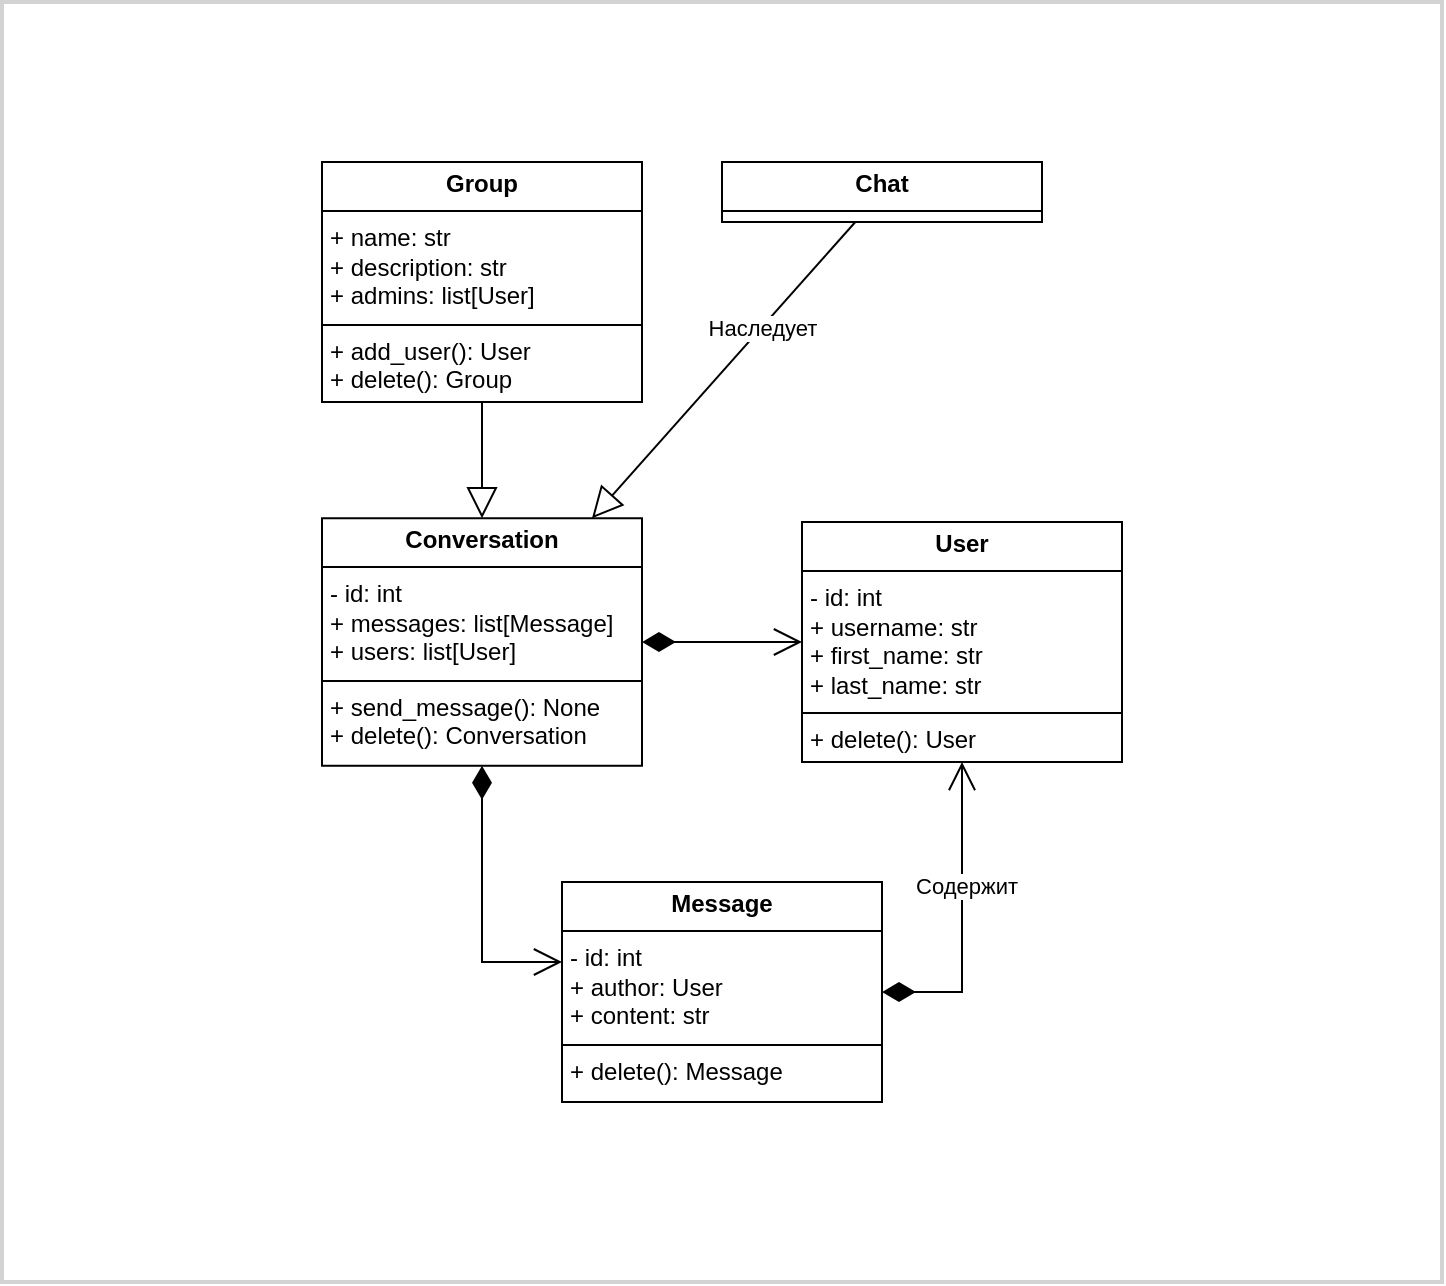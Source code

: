 <mxfile version="24.8.4">
  <diagram name="Page-1" id="c4acf3e9-155e-7222-9cf6-157b1a14988f">
    <mxGraphModel dx="1434" dy="1882" grid="1" gridSize="10" guides="1" tooltips="1" connect="1" arrows="1" fold="1" page="1" pageScale="1" pageWidth="850" pageHeight="1100" background="none" math="0" shadow="0">
      <root>
        <mxCell id="0" />
        <mxCell id="1" parent="0" />
        <mxCell id="ppViq6x7rqcGXQTuzldO-9" value="" style="rounded=0;whiteSpace=wrap;html=1;fillColor=none;strokeColor=#d3d3d3;strokeWidth=2;" parent="1" vertex="1">
          <mxGeometry x="80" width="720" height="640" as="geometry" />
        </mxCell>
        <mxCell id="5d2195bd80daf111-25" style="edgeStyle=orthogonalEdgeStyle;rounded=0;html=1;dashed=1;labelBackgroundColor=none;startFill=0;endArrow=open;endFill=0;endSize=10;fontFamily=Verdana;fontSize=10;" parent="1" edge="1">
          <mxGeometry relative="1" as="geometry">
            <Array as="points">
              <mxPoint x="370" y="340" />
              <mxPoint x="370" y="300" />
            </Array>
            <mxPoint x="450" y="300" as="targetPoint" />
          </mxGeometry>
        </mxCell>
        <mxCell id="iWjoNbeKPhP5Y6l3F3ZP-5" value="&lt;p style=&quot;margin:0px;margin-top:4px;text-align:center;&quot;&gt;&lt;b&gt;User&lt;/b&gt;&lt;/p&gt;&lt;hr size=&quot;1&quot; style=&quot;border-style:solid;&quot;&gt;&lt;p style=&quot;margin:0px;margin-left:4px;&quot;&gt;- id: int&lt;/p&gt;&lt;p style=&quot;margin:0px;margin-left:4px;&quot;&gt;+ username: str&lt;/p&gt;&lt;p style=&quot;margin:0px;margin-left:4px;&quot;&gt;+ first_name: str&lt;/p&gt;&lt;p style=&quot;margin:0px;margin-left:4px;&quot;&gt;+ last_name: str&lt;/p&gt;&lt;hr size=&quot;1&quot; style=&quot;border-style:solid;&quot;&gt;&lt;p style=&quot;margin:0px;margin-left:4px;&quot;&gt;+ delete(): User&lt;/p&gt;" style="verticalAlign=top;align=left;overflow=fill;html=1;whiteSpace=wrap;" parent="1" vertex="1">
          <mxGeometry x="480" y="260" width="160" height="120" as="geometry" />
        </mxCell>
        <mxCell id="iWjoNbeKPhP5Y6l3F3ZP-7" value="&lt;p style=&quot;margin:0px;margin-top:4px;text-align:center;&quot;&gt;&lt;b&gt;Message&lt;/b&gt;&lt;/p&gt;&lt;hr size=&quot;1&quot; style=&quot;border-style:solid;&quot;&gt;&lt;p style=&quot;margin:0px;margin-left:4px;&quot;&gt;- id: int&lt;/p&gt;&lt;p style=&quot;margin:0px;margin-left:4px;&quot;&gt;+ author: User&lt;/p&gt;&lt;p style=&quot;margin:0px;margin-left:4px;&quot;&gt;+ content: str&lt;/p&gt;&lt;hr size=&quot;1&quot; style=&quot;border-style:solid;&quot;&gt;&lt;p style=&quot;margin:0px;margin-left:4px;&quot;&gt;+ delete(): Message&lt;/p&gt;" style="verticalAlign=top;align=left;overflow=fill;html=1;whiteSpace=wrap;" parent="1" vertex="1">
          <mxGeometry x="360" y="440" width="160" height="110" as="geometry" />
        </mxCell>
        <mxCell id="iWjoNbeKPhP5Y6l3F3ZP-8" value="&lt;p style=&quot;margin:0px;margin-top:4px;text-align:center;&quot;&gt;&lt;b&gt;Chat&lt;/b&gt;&lt;/p&gt;&lt;hr size=&quot;1&quot; style=&quot;border-style:solid;&quot;&gt;&lt;p style=&quot;margin:0px;margin-left:4px;&quot;&gt;&lt;br&gt;&lt;/p&gt;&lt;hr size=&quot;1&quot; style=&quot;border-style:solid;&quot;&gt;&lt;p style=&quot;margin:0px;margin-left:4px;&quot;&gt;&lt;br&gt;&lt;/p&gt;" style="verticalAlign=top;align=left;overflow=fill;html=1;whiteSpace=wrap;" parent="1" vertex="1">
          <mxGeometry x="440" y="80" width="160" height="30" as="geometry" />
        </mxCell>
        <mxCell id="iWjoNbeKPhP5Y6l3F3ZP-9" value="&lt;p style=&quot;margin:0px;margin-top:4px;text-align:center;&quot;&gt;&lt;b&gt;Conversation&lt;/b&gt;&lt;/p&gt;&lt;hr size=&quot;1&quot; style=&quot;border-style:solid;&quot;&gt;&lt;p style=&quot;margin:0px;margin-left:4px;&quot;&gt;- id: int&lt;/p&gt;&lt;p style=&quot;margin:0px;margin-left:4px;&quot;&gt;+ messages: list[Message]&lt;/p&gt;&lt;p style=&quot;margin:0px;margin-left:4px;&quot;&gt;+ users: list[User]&lt;/p&gt;&lt;hr size=&quot;1&quot; style=&quot;border-style:solid;&quot;&gt;&lt;p style=&quot;margin:0px;margin-left:4px;&quot;&gt;&lt;span style=&quot;background-color: initial;&quot;&gt;+ send_message(): None&lt;/span&gt;&lt;/p&gt;&lt;p style=&quot;margin:0px;margin-left:4px;&quot;&gt;&lt;span style=&quot;background-color: initial;&quot;&gt;+ delete(): Conversation&lt;/span&gt;&lt;br&gt;&lt;/p&gt;&lt;p style=&quot;margin:0px;margin-left:4px;&quot;&gt;&lt;br&gt;&lt;/p&gt;&lt;p style=&quot;margin:0px;margin-left:4px;&quot;&gt;&lt;br&gt;&lt;/p&gt;" style="verticalAlign=top;align=left;overflow=fill;html=1;whiteSpace=wrap;" parent="1" vertex="1">
          <mxGeometry x="240" y="258.13" width="160" height="123.75" as="geometry" />
        </mxCell>
        <mxCell id="4PibFDdK3a0sA7fYZV4y-2" value="" style="endArrow=open;html=1;endSize=12;startArrow=diamondThin;startSize=14;startFill=1;edgeStyle=orthogonalEdgeStyle;align=left;verticalAlign=bottom;rounded=0;" parent="1" source="iWjoNbeKPhP5Y6l3F3ZP-7" target="iWjoNbeKPhP5Y6l3F3ZP-5" edge="1">
          <mxGeometry x="-1" y="3" relative="1" as="geometry">
            <mxPoint x="600" y="300" as="sourcePoint" />
            <mxPoint x="760" y="300" as="targetPoint" />
            <Array as="points">
              <mxPoint x="560" y="495" />
            </Array>
          </mxGeometry>
        </mxCell>
        <mxCell id="CDw_YRTDvw_ZHp1Ai5SB-2" value="Содержит" style="edgeLabel;html=1;align=center;verticalAlign=middle;resizable=0;points=[];" vertex="1" connectable="0" parent="4PibFDdK3a0sA7fYZV4y-2">
          <mxGeometry x="0.2" y="-2" relative="1" as="geometry">
            <mxPoint as="offset" />
          </mxGeometry>
        </mxCell>
        <mxCell id="4PibFDdK3a0sA7fYZV4y-3" value="&lt;p style=&quot;margin:0px;margin-top:4px;text-align:center;&quot;&gt;&lt;b&gt;Group&lt;/b&gt;&lt;/p&gt;&lt;hr size=&quot;1&quot; style=&quot;border-style:solid;&quot;&gt;&lt;p style=&quot;margin:0px;margin-left:4px;&quot;&gt;+ name: str&lt;br&gt;&lt;/p&gt;&lt;p style=&quot;margin:0px;margin-left:4px;&quot;&gt;+ description: str&lt;/p&gt;&lt;p style=&quot;margin:0px;margin-left:4px;&quot;&gt;+ admins: list[User]&lt;br&gt;&lt;/p&gt;&lt;hr size=&quot;1&quot; style=&quot;border-style:solid;&quot;&gt;&lt;p style=&quot;margin:0px;margin-left:4px;&quot;&gt;+ add_user(): User&lt;br&gt;&lt;/p&gt;&lt;p style=&quot;margin:0px;margin-left:4px;&quot;&gt;+ delete&lt;span style=&quot;background-color: initial;&quot;&gt;(): Group&lt;/span&gt;&lt;/p&gt;" style="verticalAlign=top;align=left;overflow=fill;html=1;whiteSpace=wrap;" parent="1" vertex="1">
          <mxGeometry x="240" y="80" width="160" height="120" as="geometry" />
        </mxCell>
        <mxCell id="4PibFDdK3a0sA7fYZV4y-4" value="" style="endArrow=open;html=1;endSize=12;startArrow=diamondThin;startSize=14;startFill=1;edgeStyle=orthogonalEdgeStyle;align=left;verticalAlign=bottom;rounded=0;" parent="1" source="iWjoNbeKPhP5Y6l3F3ZP-9" target="iWjoNbeKPhP5Y6l3F3ZP-5" edge="1">
          <mxGeometry x="-1" y="3" relative="1" as="geometry">
            <mxPoint x="530" y="505" as="sourcePoint" />
            <mxPoint x="610" y="505" as="targetPoint" />
          </mxGeometry>
        </mxCell>
        <mxCell id="4PibFDdK3a0sA7fYZV4y-5" value="" style="endArrow=open;html=1;endSize=12;startArrow=diamondThin;startSize=14;startFill=1;edgeStyle=orthogonalEdgeStyle;align=left;verticalAlign=bottom;rounded=0;" parent="1" source="iWjoNbeKPhP5Y6l3F3ZP-9" target="iWjoNbeKPhP5Y6l3F3ZP-7" edge="1">
          <mxGeometry x="-1" y="3" relative="1" as="geometry">
            <mxPoint x="290" y="325" as="sourcePoint" />
            <mxPoint x="370" y="325" as="targetPoint" />
            <Array as="points">
              <mxPoint x="320" y="480" />
            </Array>
          </mxGeometry>
        </mxCell>
        <mxCell id="4PibFDdK3a0sA7fYZV4y-6" value="" style="endArrow=block;endSize=13;endFill=0;html=1;rounded=0;" parent="1" source="4PibFDdK3a0sA7fYZV4y-3" target="iWjoNbeKPhP5Y6l3F3ZP-9" edge="1">
          <mxGeometry width="160" relative="1" as="geometry">
            <mxPoint x="600" y="320" as="sourcePoint" />
            <mxPoint x="760" y="320" as="targetPoint" />
          </mxGeometry>
        </mxCell>
        <mxCell id="4PibFDdK3a0sA7fYZV4y-7" value="" style="endArrow=block;endSize=13;endFill=0;html=1;rounded=0;" parent="1" source="iWjoNbeKPhP5Y6l3F3ZP-8" target="iWjoNbeKPhP5Y6l3F3ZP-9" edge="1">
          <mxGeometry width="160" relative="1" as="geometry">
            <mxPoint x="290" y="170" as="sourcePoint" />
            <mxPoint x="290" y="255" as="targetPoint" />
          </mxGeometry>
        </mxCell>
        <mxCell id="CDw_YRTDvw_ZHp1Ai5SB-1" value="Наследует" style="edgeLabel;html=1;align=center;verticalAlign=middle;resizable=0;points=[];" vertex="1" connectable="0" parent="4PibFDdK3a0sA7fYZV4y-7">
          <mxGeometry x="-0.295" relative="1" as="geometry">
            <mxPoint as="offset" />
          </mxGeometry>
        </mxCell>
      </root>
    </mxGraphModel>
  </diagram>
</mxfile>
